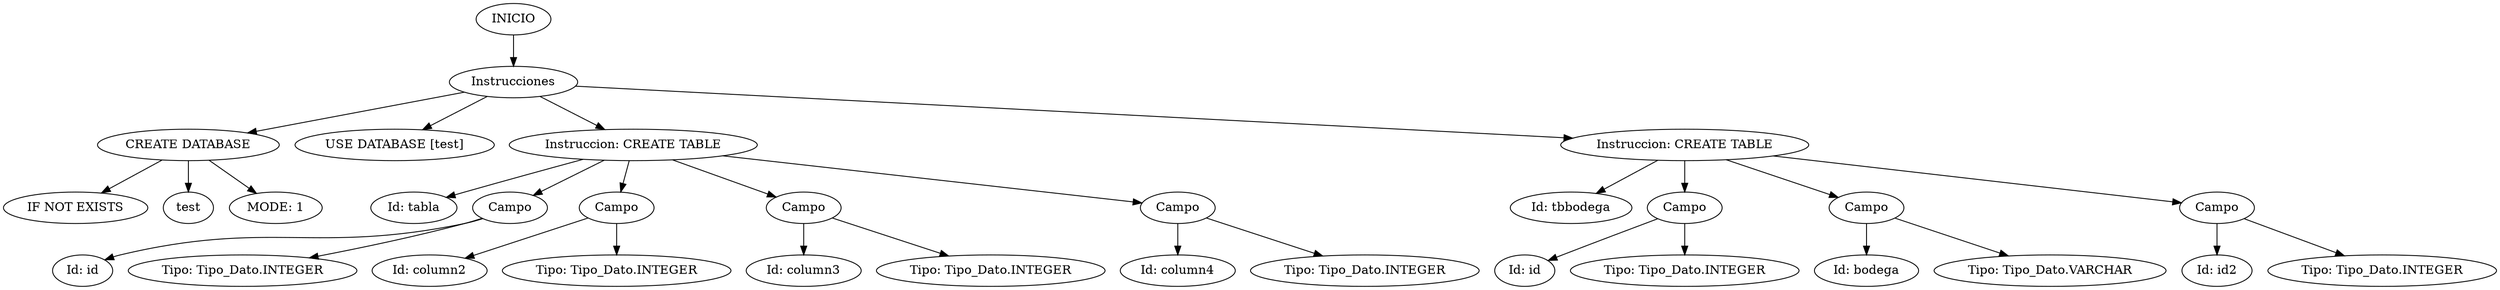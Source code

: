 digraph G{
edge [color=black]; rankdir = TB;
Nodo0[label="INICIO"]
Nodo1[label="Instrucciones"]
Nodo0 -> Nodo1;
Nodo2[label="CREATE DATABASE"]
Nodo1 -> Nodo2;
Nodo3[label="IF NOT EXISTS"]
Nodo2 -> Nodo3;
Nodo4[label="test"]
Nodo2 -> Nodo4;
Nodo5[label="MODE: 1"]
Nodo2 -> Nodo5;
Nodo10[label="USE DATABASE [test]"]
Nodo1 -> Nodo10;
Nodo11[label="Instruccion: CREATE TABLE"]
Nodo1 -> Nodo11;
Nodo12[label="Id: tabla"]
Nodo11 -> Nodo12;
Nodo13[label="Campo"]
Nodo11 -> Nodo13;
Nodo14[label="Id: id"]
Nodo13 -> Nodo14;
Nodo15[label="Tipo: Tipo_Dato.INTEGER"]
Nodo13 -> Nodo15;
Nodo16[label="Campo"]
Nodo11 -> Nodo16;
Nodo17[label="Id: column2"]
Nodo16 -> Nodo17;
Nodo18[label="Tipo: Tipo_Dato.INTEGER"]
Nodo16 -> Nodo18;
Nodo19[label="Campo"]
Nodo11 -> Nodo19;
Nodo20[label="Id: column3"]
Nodo19 -> Nodo20;
Nodo21[label="Tipo: Tipo_Dato.INTEGER"]
Nodo19 -> Nodo21;
Nodo22[label="Campo"]
Nodo11 -> Nodo22;
Nodo23[label="Id: column4"]
Nodo22 -> Nodo23;
Nodo24[label="Tipo: Tipo_Dato.INTEGER"]
Nodo22 -> Nodo24;
Nodo25[label="Instruccion: CREATE TABLE"]
Nodo1 -> Nodo25;
Nodo26[label="Id: tbbodega"]
Nodo25 -> Nodo26;
Nodo27[label="Campo"]
Nodo25 -> Nodo27;
Nodo28[label="Id: id"]
Nodo27 -> Nodo28;
Nodo29[label="Tipo: Tipo_Dato.INTEGER"]
Nodo27 -> Nodo29;
Nodo30[label="Campo"]
Nodo25 -> Nodo30;
Nodo31[label="Id: bodega"]
Nodo30 -> Nodo31;
Nodo32[label="Tipo: Tipo_Dato.VARCHAR"]
Nodo30 -> Nodo32;
Nodo33[label="Campo"]
Nodo25 -> Nodo33;
Nodo34[label="Id: id2"]
Nodo33 -> Nodo34;
Nodo35[label="Tipo: Tipo_Dato.INTEGER"]
Nodo33 -> Nodo35;
}
